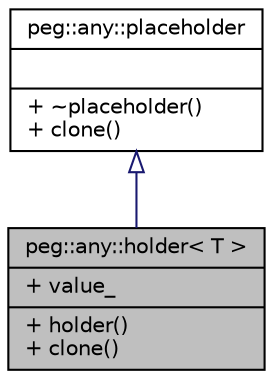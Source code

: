 digraph "peg::any::holder&lt; T &gt;"
{
 // LATEX_PDF_SIZE
  edge [fontname="Helvetica",fontsize="10",labelfontname="Helvetica",labelfontsize="10"];
  node [fontname="Helvetica",fontsize="10",shape=record];
  Node1 [label="{peg::any::holder\< T \>\n|+ value_\l|+ holder()\l+ clone()\l}",height=0.2,width=0.4,color="black", fillcolor="grey75", style="filled", fontcolor="black",tooltip=" "];
  Node2 -> Node1 [dir="back",color="midnightblue",fontsize="10",style="solid",arrowtail="onormal",fontname="Helvetica"];
  Node2 [label="{peg::any::placeholder\n||+ ~placeholder()\l+ clone()\l}",height=0.2,width=0.4,color="black", fillcolor="white", style="filled",URL="$structpeg_1_1any_1_1placeholder.html",tooltip=" "];
}
